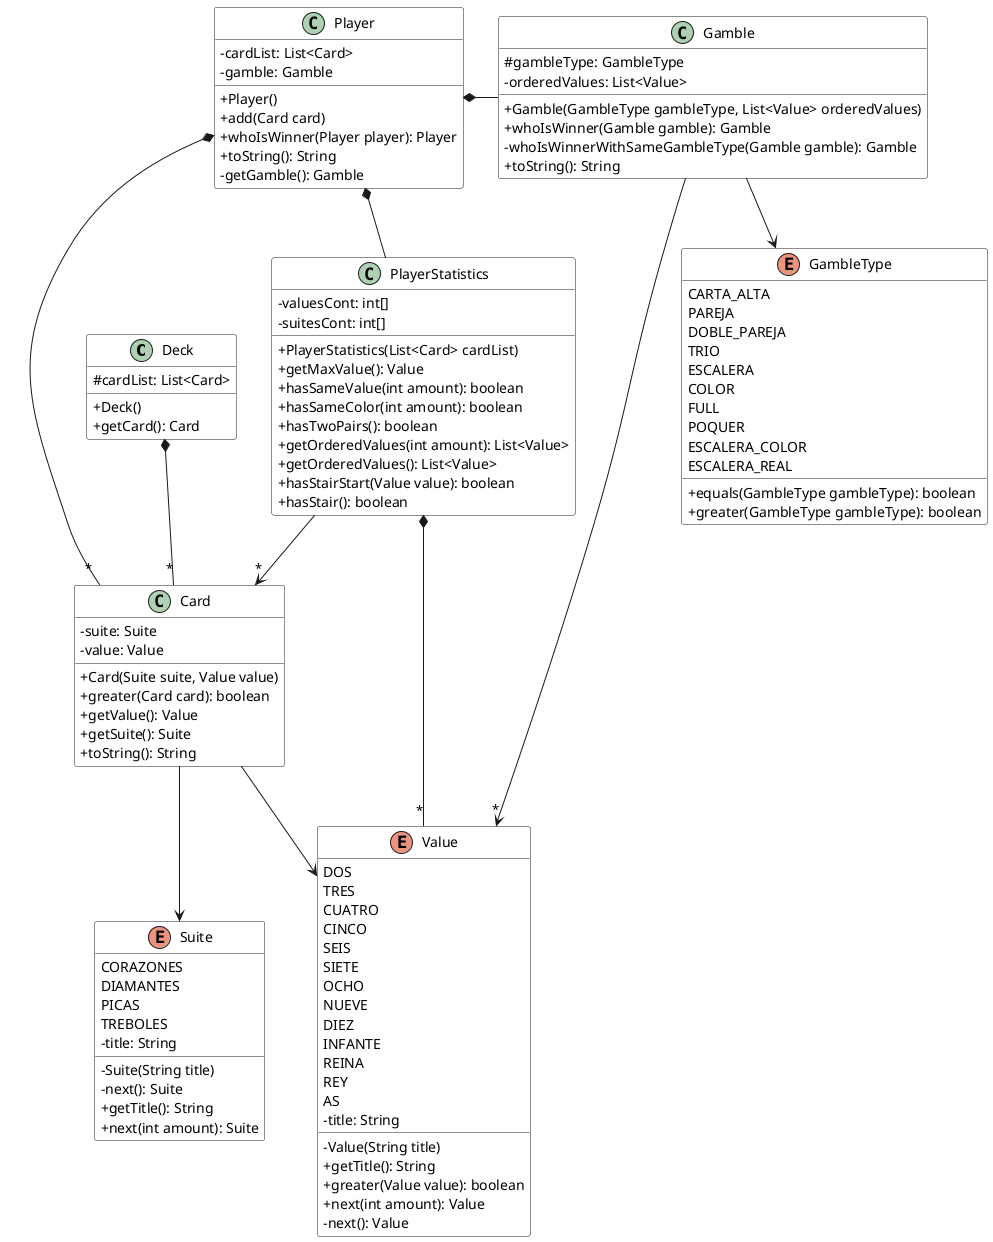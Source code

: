 @startuml poker
skinparam ClassBackgroundColor white
skinparam classAttributeIconSize 0
show circle

class Deck {
# cardList: List<Card>
+ Deck()
+ getCard(): Card
}

class Card {
- suite: Suite
- value: Value
+ Card(Suite suite, Value value)
+ greater(Card card): boolean
+ getValue(): Value
+ getSuite(): Suite
+ toString(): String
}

enum GambleType {
CARTA_ALTA
PAREJA
DOBLE_PAREJA
TRIO
ESCALERA
COLOR
FULL
POQUER
ESCALERA_COLOR
ESCALERA_REAL
+ equals(GambleType gambleType): boolean
+ greater(GambleType gambleType): boolean
}

class Player {
- cardList: List<Card>
- gamble: Gamble
+ Player()
+ add(Card card)
+ whoIsWinner(Player player): Player
+ toString(): String
- getGamble(): Gamble
}

enum Suite {
CORAZONES
DIAMANTES
PICAS
TREBOLES
- title: String
- Suite(String title)
- next(): Suite
+ getTitle(): String
+ next(int amount): Suite
}

enum Value{
DOS
TRES
CUATRO
CINCO
SEIS
SIETE
OCHO
NUEVE
DIEZ
INFANTE
REINA
REY
AS
- title: String
- Value(String title)
+ getTitle(): String
+ greater(Value value): boolean
+ next(int amount): Value
- next(): Value
}

class Gamble {
# gambleType: GambleType
- orderedValues: List<Value>
+ Gamble(GambleType gambleType, List<Value> orderedValues)
+ whoIsWinner(Gamble gamble): Gamble
- whoIsWinnerWithSameGambleType(Gamble gamble): Gamble
+ toString(): String
}

class PlayerStatistics {
- valuesCont: int[]
- suitesCont: int[]
+ PlayerStatistics(List<Card> cardList)
+ getMaxValue(): Value
+ hasSameValue(int amount): boolean
+ hasSameColor(int amount): boolean
+ hasTwoPairs(): boolean
+ getOrderedValues(int amount): List<Value>
+ getOrderedValues(): List<Value>
+ hasStairStart(Value value): boolean
+ hasStair(): boolean
}

Deck *-d- "*" Card
Player *-d- "*" Card
Player *-r- Gamble
Player *-d- PlayerStatistics
PlayerStatistics -d-> "*" Card
PlayerStatistics *-d- "*" Value
Gamble -d-> GambleType
Gamble -d-> "*" Value
Card -d-> Value
Card -d-> Suite
@enduml